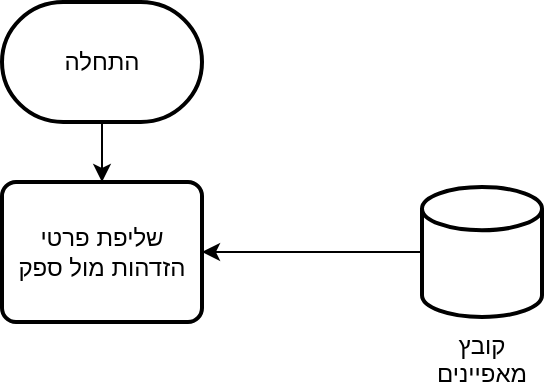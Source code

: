 <mxfile version="10.8.4" type="github"><diagram id="NDyePGVoP6Hqcc2Gr9Ji" name="Page-1"><mxGraphModel dx="-137" dy="1560" grid="1" gridSize="10" guides="1" tooltips="1" connect="1" arrows="1" fold="1" page="1" pageScale="1" pageWidth="850" pageHeight="1100" math="0" shadow="0"><root><mxCell id="0"/><mxCell id="1" parent="0"/><mxCell id="mGupG67bbkM2ZKqmyVIW-6" value="" style="edgeStyle=orthogonalEdgeStyle;rounded=0;orthogonalLoop=1;jettySize=auto;html=1;" edge="1" parent="1" source="mGupG67bbkM2ZKqmyVIW-1" target="mGupG67bbkM2ZKqmyVIW-2"><mxGeometry relative="1" as="geometry"/></mxCell><mxCell id="mGupG67bbkM2ZKqmyVIW-1" value="התחלה" style="strokeWidth=2;html=1;shape=mxgraph.flowchart.terminator;whiteSpace=wrap;" vertex="1" parent="1"><mxGeometry x="1130" y="-420" width="100" height="60" as="geometry"/></mxCell><mxCell id="mGupG67bbkM2ZKqmyVIW-2" value="שליפת פרטי הזדהות מול ספק" style="rounded=1;whiteSpace=wrap;html=1;absoluteArcSize=1;arcSize=14;strokeWidth=2;textDirection=rtl;" vertex="1" parent="1"><mxGeometry x="1130" y="-330" width="100" height="70" as="geometry"/></mxCell><mxCell id="mGupG67bbkM2ZKqmyVIW-5" value="" style="edgeStyle=orthogonalEdgeStyle;rounded=0;orthogonalLoop=1;jettySize=auto;html=1;entryX=1;entryY=0.5;entryDx=0;entryDy=0;" edge="1" parent="1" source="mGupG67bbkM2ZKqmyVIW-3" target="mGupG67bbkM2ZKqmyVIW-2"><mxGeometry relative="1" as="geometry"><mxPoint x="1260" y="-295" as="targetPoint"/></mxGeometry></mxCell><mxCell id="mGupG67bbkM2ZKqmyVIW-3" value="קובץ מאפיינים" style="strokeWidth=2;html=1;shape=mxgraph.flowchart.database;whiteSpace=wrap;fontSize=12;verticalAlign=top;labelPosition=center;verticalLabelPosition=bottom;align=center;" vertex="1" parent="1"><mxGeometry x="1340" y="-327.5" width="60" height="65" as="geometry"/></mxCell></root></mxGraphModel></diagram></mxfile>